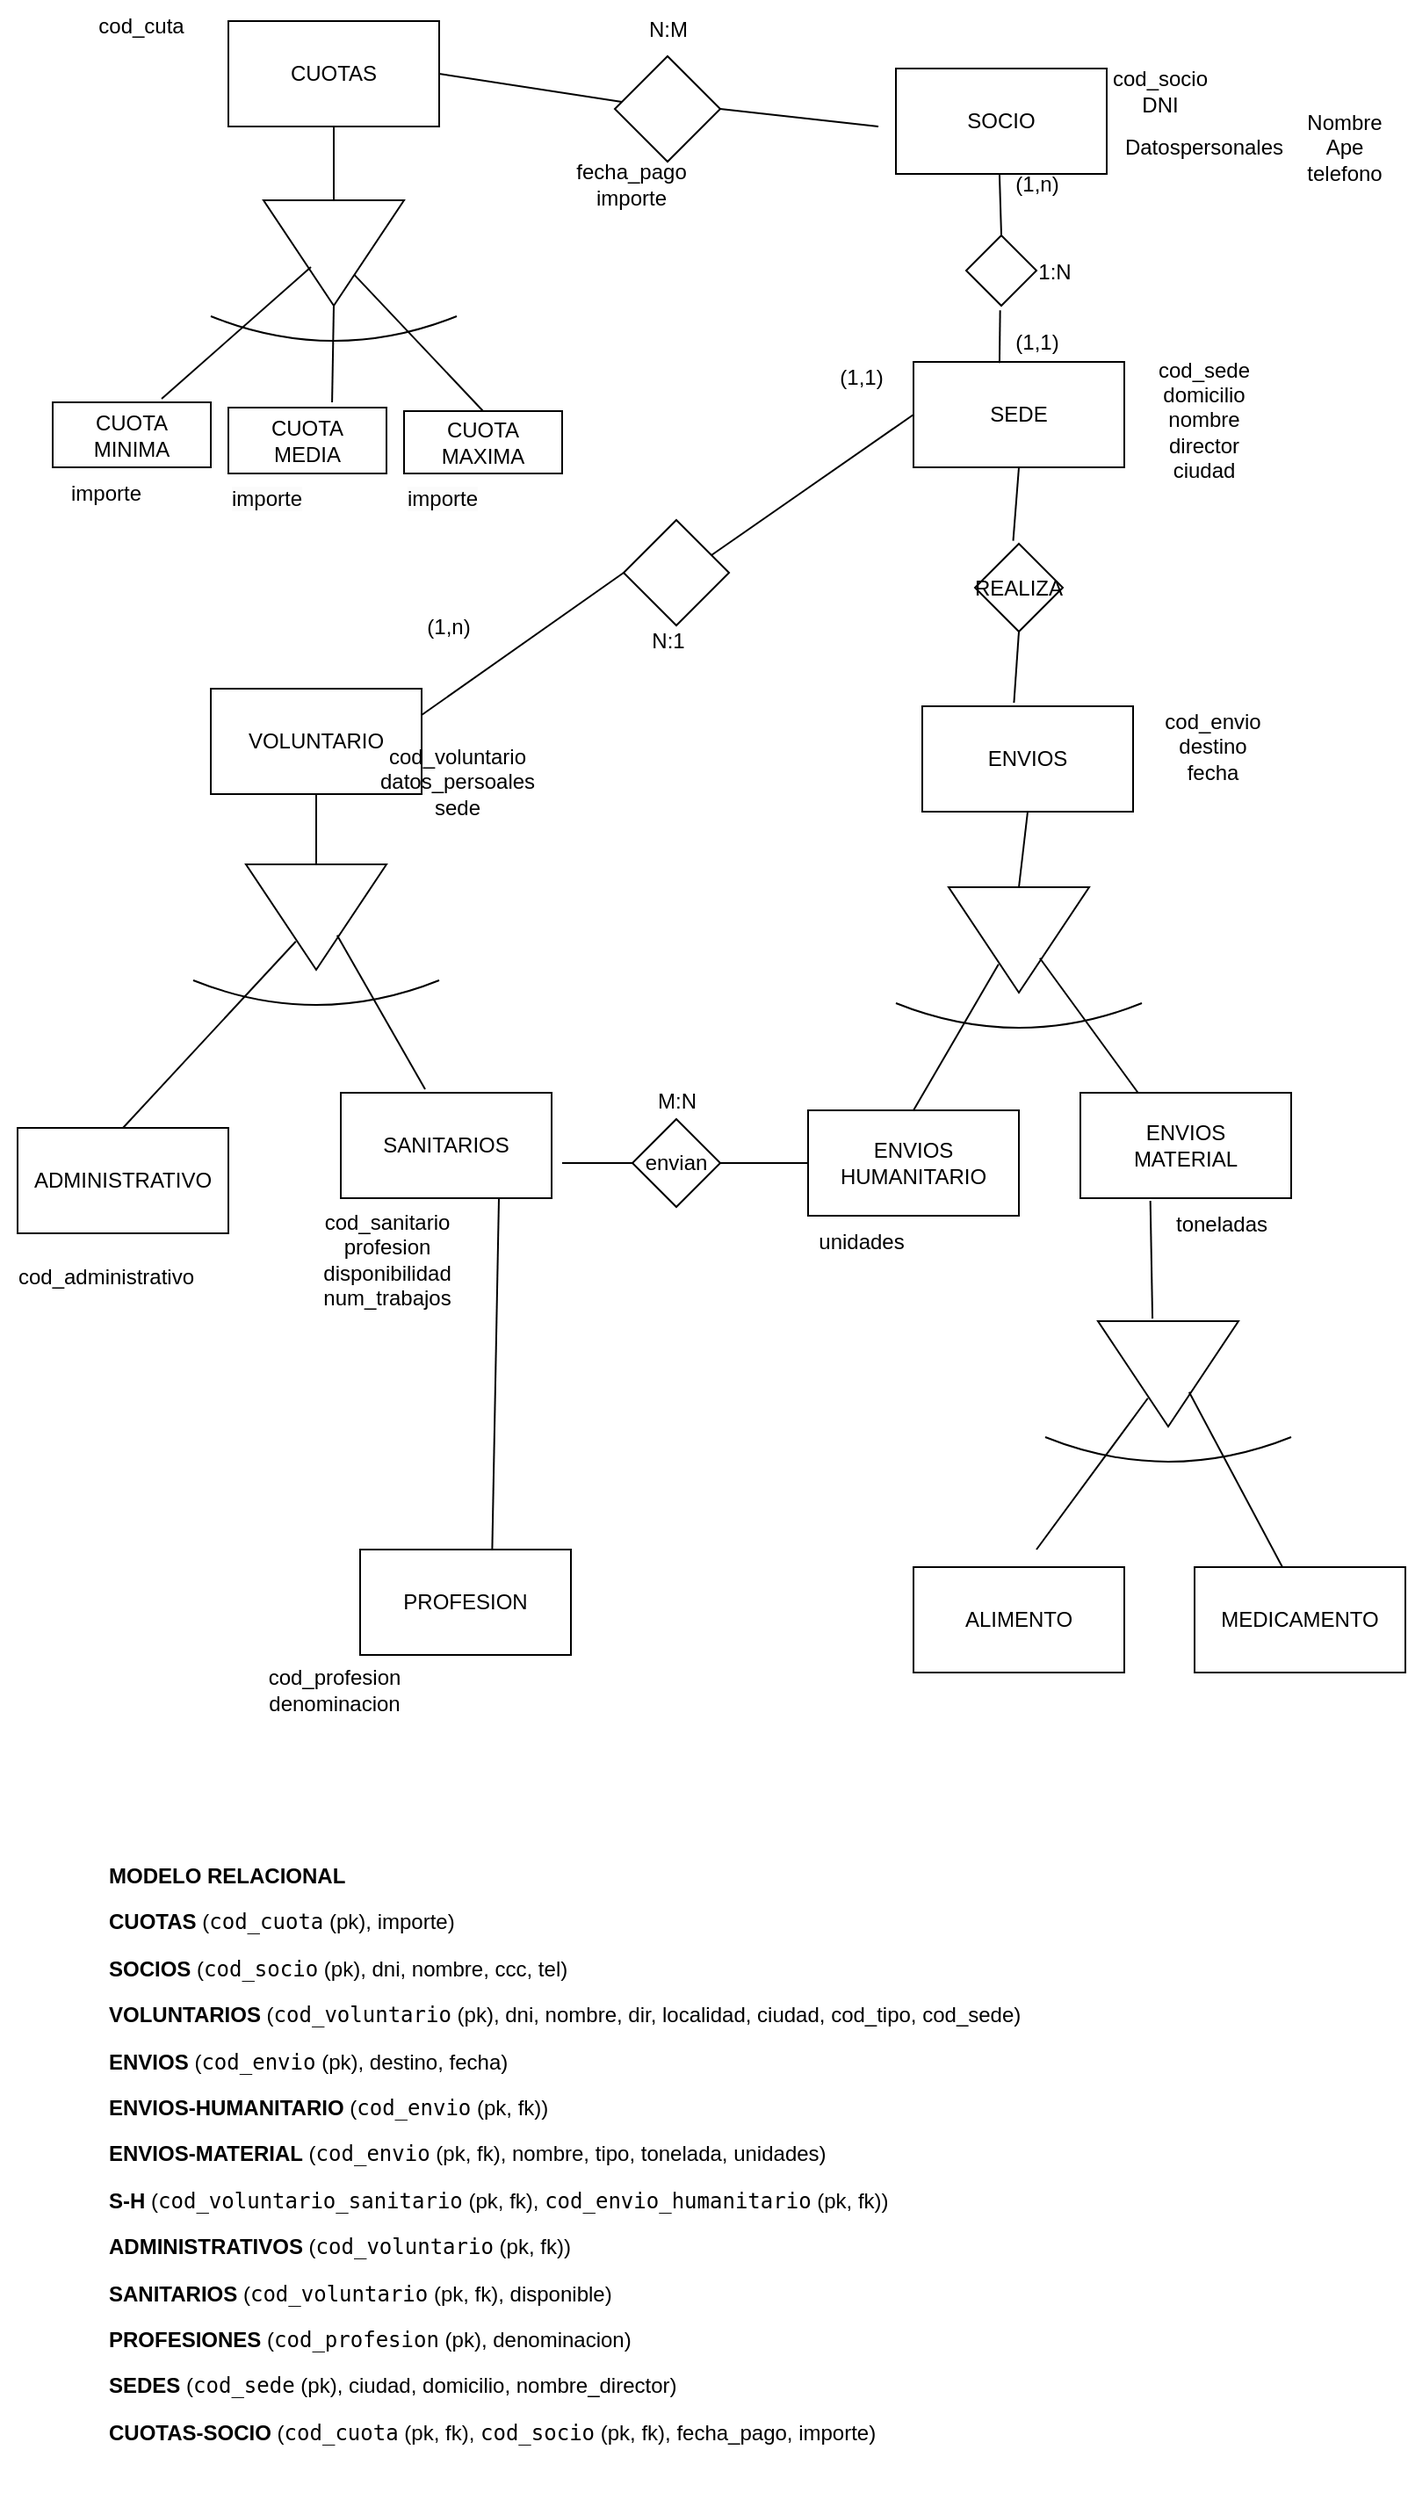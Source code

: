 <mxfile version="24.8.1">
  <diagram name="Página-1" id="DNf8KhPIsyBoa3wnYHWW">
    <mxGraphModel dx="794" dy="724" grid="1" gridSize="10" guides="1" tooltips="1" connect="1" arrows="1" fold="1" page="1" pageScale="1" pageWidth="827" pageHeight="1169" math="0" shadow="0">
      <root>
        <mxCell id="0" />
        <mxCell id="1" parent="0" />
        <mxCell id="5_Tohe4F2pMLkTHTM8Fo-1" value="SOCIO" style="whiteSpace=wrap;html=1;" vertex="1" parent="1">
          <mxGeometry x="520" y="67" width="120" height="60" as="geometry" />
        </mxCell>
        <mxCell id="5_Tohe4F2pMLkTHTM8Fo-3" value="SEDE" style="whiteSpace=wrap;html=1;" vertex="1" parent="1">
          <mxGeometry x="530" y="234" width="120" height="60" as="geometry" />
        </mxCell>
        <mxCell id="5_Tohe4F2pMLkTHTM8Fo-4" value="cod_sede&lt;div&gt;domicilio&lt;/div&gt;&lt;div&gt;nombre&lt;/div&gt;&lt;div&gt;director&lt;/div&gt;&lt;div&gt;ciudad&lt;/div&gt;" style="text;html=1;align=center;verticalAlign=middle;resizable=0;points=[];autosize=1;strokeColor=none;fillColor=none;" vertex="1" parent="1">
          <mxGeometry x="655" y="222" width="80" height="90" as="geometry" />
        </mxCell>
        <mxCell id="5_Tohe4F2pMLkTHTM8Fo-5" value="cod_socio&lt;div&gt;DNI&lt;/div&gt;" style="text;html=1;align=center;verticalAlign=middle;resizable=0;points=[];autosize=1;strokeColor=none;fillColor=none;" vertex="1" parent="1">
          <mxGeometry x="630" y="60" width="80" height="40" as="geometry" />
        </mxCell>
        <mxCell id="5_Tohe4F2pMLkTHTM8Fo-6" value="Datospersonales" style="text;html=1;align=center;verticalAlign=middle;resizable=0;points=[];autosize=1;strokeColor=none;fillColor=none;" vertex="1" parent="1">
          <mxGeometry x="640" y="97" width="110" height="30" as="geometry" />
        </mxCell>
        <mxCell id="5_Tohe4F2pMLkTHTM8Fo-7" value="Nombre&lt;div&gt;Ape&lt;/div&gt;&lt;div&gt;telefono&lt;/div&gt;" style="text;html=1;align=center;verticalAlign=middle;resizable=0;points=[];autosize=1;strokeColor=none;fillColor=none;" vertex="1" parent="1">
          <mxGeometry x="740" y="82" width="70" height="60" as="geometry" />
        </mxCell>
        <mxCell id="5_Tohe4F2pMLkTHTM8Fo-8" value="CUOTAS" style="whiteSpace=wrap;html=1;" vertex="1" parent="1">
          <mxGeometry x="140" y="40" width="120" height="60" as="geometry" />
        </mxCell>
        <mxCell id="5_Tohe4F2pMLkTHTM8Fo-9" value="" style="triangle;whiteSpace=wrap;html=1;direction=south;" vertex="1" parent="1">
          <mxGeometry x="160" y="142" width="80" height="60" as="geometry" />
        </mxCell>
        <mxCell id="5_Tohe4F2pMLkTHTM8Fo-10" value="CUOTA&lt;div&gt;MINIMA&lt;/div&gt;" style="whiteSpace=wrap;html=1;" vertex="1" parent="1">
          <mxGeometry x="40" y="257" width="90" height="37" as="geometry" />
        </mxCell>
        <mxCell id="5_Tohe4F2pMLkTHTM8Fo-11" value="CUOTA&lt;div&gt;MEDIA&lt;/div&gt;" style="whiteSpace=wrap;html=1;" vertex="1" parent="1">
          <mxGeometry x="140" y="260" width="90" height="37.5" as="geometry" />
        </mxCell>
        <mxCell id="5_Tohe4F2pMLkTHTM8Fo-12" value="CUOTA&lt;div&gt;MAXIMA&lt;/div&gt;" style="whiteSpace=wrap;html=1;" vertex="1" parent="1">
          <mxGeometry x="240" y="262" width="90" height="35.5" as="geometry" />
        </mxCell>
        <mxCell id="5_Tohe4F2pMLkTHTM8Fo-13" value="" style="rhombus;whiteSpace=wrap;html=1;" vertex="1" parent="1">
          <mxGeometry x="560" y="162" width="40" height="40" as="geometry" />
        </mxCell>
        <mxCell id="5_Tohe4F2pMLkTHTM8Fo-14" value="1:N" style="text;html=1;align=center;verticalAlign=middle;resizable=0;points=[];autosize=1;strokeColor=none;fillColor=none;" vertex="1" parent="1">
          <mxGeometry x="590" y="168" width="40" height="30" as="geometry" />
        </mxCell>
        <mxCell id="5_Tohe4F2pMLkTHTM8Fo-15" value="(1,1)" style="text;html=1;align=center;verticalAlign=middle;resizable=0;points=[];autosize=1;strokeColor=none;fillColor=none;" vertex="1" parent="1">
          <mxGeometry x="575" y="208" width="50" height="30" as="geometry" />
        </mxCell>
        <mxCell id="5_Tohe4F2pMLkTHTM8Fo-16" value="(1,n)" style="text;html=1;align=center;verticalAlign=middle;resizable=0;points=[];autosize=1;strokeColor=none;fillColor=none;" vertex="1" parent="1">
          <mxGeometry x="575" y="118" width="50" height="30" as="geometry" />
        </mxCell>
        <mxCell id="5_Tohe4F2pMLkTHTM8Fo-17" value="" style="endArrow=none;html=1;rounded=0;entryX=1;entryY=0.5;entryDx=0;entryDy=0;exitX=0.656;exitY=-0.08;exitDx=0;exitDy=0;exitPerimeter=0;" edge="1" parent="1" source="5_Tohe4F2pMLkTHTM8Fo-11" target="5_Tohe4F2pMLkTHTM8Fo-9">
          <mxGeometry width="50" height="50" relative="1" as="geometry">
            <mxPoint x="390" y="370" as="sourcePoint" />
            <mxPoint x="440" y="320" as="targetPoint" />
          </mxGeometry>
        </mxCell>
        <mxCell id="5_Tohe4F2pMLkTHTM8Fo-18" value="" style="endArrow=none;html=1;rounded=0;exitX=0.5;exitY=0;exitDx=0;exitDy=0;" edge="1" parent="1" source="5_Tohe4F2pMLkTHTM8Fo-12" target="5_Tohe4F2pMLkTHTM8Fo-9">
          <mxGeometry width="50" height="50" relative="1" as="geometry">
            <mxPoint x="280" y="260" as="sourcePoint" />
            <mxPoint x="440" y="320" as="targetPoint" />
          </mxGeometry>
        </mxCell>
        <mxCell id="5_Tohe4F2pMLkTHTM8Fo-19" value="" style="endArrow=none;html=1;rounded=0;exitX=0.689;exitY=-0.054;exitDx=0;exitDy=0;exitPerimeter=0;" edge="1" parent="1" source="5_Tohe4F2pMLkTHTM8Fo-10">
          <mxGeometry width="50" height="50" relative="1" as="geometry">
            <mxPoint x="390" y="370" as="sourcePoint" />
            <mxPoint x="187" y="180" as="targetPoint" />
          </mxGeometry>
        </mxCell>
        <mxCell id="5_Tohe4F2pMLkTHTM8Fo-21" value="" style="shape=dataStorage;whiteSpace=wrap;html=1;fixedSize=1;direction=north;" vertex="1" parent="1">
          <mxGeometry x="130" y="208" width="140" height="14" as="geometry" />
        </mxCell>
        <mxCell id="5_Tohe4F2pMLkTHTM8Fo-23" value="" style="endArrow=none;html=1;rounded=0;entryX=0.5;entryY=1;entryDx=0;entryDy=0;exitX=0;exitY=0.5;exitDx=0;exitDy=0;" edge="1" parent="1" source="5_Tohe4F2pMLkTHTM8Fo-9" target="5_Tohe4F2pMLkTHTM8Fo-8">
          <mxGeometry width="50" height="50" relative="1" as="geometry">
            <mxPoint x="440" y="330" as="sourcePoint" />
            <mxPoint x="490" y="280" as="targetPoint" />
          </mxGeometry>
        </mxCell>
        <mxCell id="5_Tohe4F2pMLkTHTM8Fo-24" value="" style="endArrow=none;html=1;rounded=0;entryX=0.079;entryY=0.294;entryDx=0;entryDy=0;entryPerimeter=0;exitX=0.5;exitY=0;exitDx=0;exitDy=0;" edge="1" parent="1" source="5_Tohe4F2pMLkTHTM8Fo-13" target="5_Tohe4F2pMLkTHTM8Fo-16">
          <mxGeometry width="50" height="50" relative="1" as="geometry">
            <mxPoint x="579" y="160" as="sourcePoint" />
            <mxPoint x="490" y="280" as="targetPoint" />
          </mxGeometry>
        </mxCell>
        <mxCell id="5_Tohe4F2pMLkTHTM8Fo-25" value="" style="endArrow=none;html=1;rounded=0;entryX=0.483;entryY=1.067;entryDx=0;entryDy=0;entryPerimeter=0;exitX=0.408;exitY=0.011;exitDx=0;exitDy=0;exitPerimeter=0;" edge="1" parent="1" source="5_Tohe4F2pMLkTHTM8Fo-3" target="5_Tohe4F2pMLkTHTM8Fo-13">
          <mxGeometry width="50" height="50" relative="1" as="geometry">
            <mxPoint x="560" y="240" as="sourcePoint" />
            <mxPoint x="610" y="190" as="targetPoint" />
          </mxGeometry>
        </mxCell>
        <mxCell id="5_Tohe4F2pMLkTHTM8Fo-26" value="VOLUNTARIO" style="whiteSpace=wrap;html=1;" vertex="1" parent="1">
          <mxGeometry x="130" y="420" width="120" height="60" as="geometry" />
        </mxCell>
        <mxCell id="5_Tohe4F2pMLkTHTM8Fo-27" value="" style="triangle;whiteSpace=wrap;html=1;direction=south;" vertex="1" parent="1">
          <mxGeometry x="150" y="520" width="80" height="60" as="geometry" />
        </mxCell>
        <mxCell id="5_Tohe4F2pMLkTHTM8Fo-28" value="" style="shape=dataStorage;whiteSpace=wrap;html=1;fixedSize=1;direction=north;" vertex="1" parent="1">
          <mxGeometry x="120" y="586" width="140" height="14" as="geometry" />
        </mxCell>
        <mxCell id="5_Tohe4F2pMLkTHTM8Fo-29" value="" style="endArrow=none;html=1;rounded=0;entryX=0.5;entryY=1;entryDx=0;entryDy=0;" edge="1" parent="1" source="5_Tohe4F2pMLkTHTM8Fo-27" target="5_Tohe4F2pMLkTHTM8Fo-26">
          <mxGeometry width="50" height="50" relative="1" as="geometry">
            <mxPoint x="260" y="242" as="sourcePoint" />
            <mxPoint x="260" y="200" as="targetPoint" />
          </mxGeometry>
        </mxCell>
        <mxCell id="5_Tohe4F2pMLkTHTM8Fo-30" value="SANITARIOS" style="whiteSpace=wrap;html=1;" vertex="1" parent="1">
          <mxGeometry x="204" y="650" width="120" height="60" as="geometry" />
        </mxCell>
        <mxCell id="5_Tohe4F2pMLkTHTM8Fo-31" value="ADMINISTRATIVO" style="whiteSpace=wrap;html=1;" vertex="1" parent="1">
          <mxGeometry x="20" y="670" width="120" height="60" as="geometry" />
        </mxCell>
        <mxCell id="5_Tohe4F2pMLkTHTM8Fo-32" value="" style="endArrow=none;html=1;rounded=0;exitX=0.731;exitY=0.645;exitDx=0;exitDy=0;exitPerimeter=0;entryX=0.5;entryY=0;entryDx=0;entryDy=0;" edge="1" parent="1" source="5_Tohe4F2pMLkTHTM8Fo-27" target="5_Tohe4F2pMLkTHTM8Fo-31">
          <mxGeometry width="50" height="50" relative="1" as="geometry">
            <mxPoint x="420" y="520" as="sourcePoint" />
            <mxPoint x="80" y="660" as="targetPoint" />
          </mxGeometry>
        </mxCell>
        <mxCell id="5_Tohe4F2pMLkTHTM8Fo-33" value="" style="endArrow=none;html=1;rounded=0;exitX=0.673;exitY=0.351;exitDx=0;exitDy=0;exitPerimeter=0;entryX=0.4;entryY=-0.033;entryDx=0;entryDy=0;entryPerimeter=0;" edge="1" parent="1" source="5_Tohe4F2pMLkTHTM8Fo-27" target="5_Tohe4F2pMLkTHTM8Fo-30">
          <mxGeometry width="50" height="50" relative="1" as="geometry">
            <mxPoint x="420" y="520" as="sourcePoint" />
            <mxPoint x="250" y="630" as="targetPoint" />
          </mxGeometry>
        </mxCell>
        <mxCell id="5_Tohe4F2pMLkTHTM8Fo-34" value="importe" style="text;html=1;align=center;verticalAlign=middle;resizable=0;points=[];autosize=1;strokeColor=none;fillColor=none;" vertex="1" parent="1">
          <mxGeometry x="40" y="294" width="60" height="30" as="geometry" />
        </mxCell>
        <mxCell id="5_Tohe4F2pMLkTHTM8Fo-35" value="&lt;span style=&quot;color: rgb(0, 0, 0); font-family: Helvetica; font-size: 12px; font-style: normal; font-variant-ligatures: normal; font-variant-caps: normal; font-weight: 400; letter-spacing: normal; orphans: 2; text-align: center; text-indent: 0px; text-transform: none; widows: 2; word-spacing: 0px; -webkit-text-stroke-width: 0px; white-space: nowrap; background-color: rgb(251, 251, 251); text-decoration-thickness: initial; text-decoration-style: initial; text-decoration-color: initial; display: inline !important; float: none;&quot;&gt;importe&lt;/span&gt;" style="text;whiteSpace=wrap;html=1;" vertex="1" parent="1">
          <mxGeometry x="140" y="297.5" width="70" height="40" as="geometry" />
        </mxCell>
        <mxCell id="5_Tohe4F2pMLkTHTM8Fo-36" value="&lt;span style=&quot;color: rgb(0, 0, 0); font-family: Helvetica; font-size: 12px; font-style: normal; font-variant-ligatures: normal; font-variant-caps: normal; font-weight: 400; letter-spacing: normal; orphans: 2; text-align: center; text-indent: 0px; text-transform: none; widows: 2; word-spacing: 0px; -webkit-text-stroke-width: 0px; white-space: nowrap; background-color: rgb(251, 251, 251); text-decoration-thickness: initial; text-decoration-style: initial; text-decoration-color: initial; display: inline !important; float: none;&quot;&gt;importe&lt;/span&gt;" style="text;whiteSpace=wrap;html=1;" vertex="1" parent="1">
          <mxGeometry x="240" y="297.5" width="70" height="40" as="geometry" />
        </mxCell>
        <mxCell id="5_Tohe4F2pMLkTHTM8Fo-37" value="" style="endArrow=none;html=1;rounded=0;exitX=1;exitY=0.5;exitDx=0;exitDy=0;" edge="1" parent="1" source="5_Tohe4F2pMLkTHTM8Fo-38">
          <mxGeometry width="50" height="50" relative="1" as="geometry">
            <mxPoint x="390" y="460" as="sourcePoint" />
            <mxPoint x="510" y="100" as="targetPoint" />
          </mxGeometry>
        </mxCell>
        <mxCell id="5_Tohe4F2pMLkTHTM8Fo-40" value="" style="endArrow=none;html=1;rounded=0;exitX=1;exitY=0.5;exitDx=0;exitDy=0;" edge="1" parent="1" source="5_Tohe4F2pMLkTHTM8Fo-8" target="5_Tohe4F2pMLkTHTM8Fo-38">
          <mxGeometry width="50" height="50" relative="1" as="geometry">
            <mxPoint x="260" y="70" as="sourcePoint" />
            <mxPoint x="510" y="100" as="targetPoint" />
          </mxGeometry>
        </mxCell>
        <mxCell id="5_Tohe4F2pMLkTHTM8Fo-38" value="" style="rhombus;whiteSpace=wrap;html=1;" vertex="1" parent="1">
          <mxGeometry x="360" y="60" width="60" height="60" as="geometry" />
        </mxCell>
        <mxCell id="5_Tohe4F2pMLkTHTM8Fo-41" value="N:M" style="text;html=1;align=center;verticalAlign=middle;resizable=0;points=[];autosize=1;strokeColor=none;fillColor=none;" vertex="1" parent="1">
          <mxGeometry x="365" y="30" width="50" height="30" as="geometry" />
        </mxCell>
        <mxCell id="5_Tohe4F2pMLkTHTM8Fo-42" value="fecha_pago&lt;div&gt;importe&lt;/div&gt;" style="text;html=1;align=center;verticalAlign=middle;resizable=0;points=[];autosize=1;strokeColor=none;fillColor=none;" vertex="1" parent="1">
          <mxGeometry x="324" y="113" width="90" height="40" as="geometry" />
        </mxCell>
        <mxCell id="5_Tohe4F2pMLkTHTM8Fo-43" value="" style="endArrow=none;html=1;rounded=0;exitX=1;exitY=0.25;exitDx=0;exitDy=0;entryX=0;entryY=0.5;entryDx=0;entryDy=0;" edge="1" parent="1" source="5_Tohe4F2pMLkTHTM8Fo-44" target="5_Tohe4F2pMLkTHTM8Fo-3">
          <mxGeometry width="50" height="50" relative="1" as="geometry">
            <mxPoint x="390" y="460" as="sourcePoint" />
            <mxPoint x="440" y="410" as="targetPoint" />
          </mxGeometry>
        </mxCell>
        <mxCell id="5_Tohe4F2pMLkTHTM8Fo-45" value="" style="endArrow=none;html=1;rounded=0;exitX=1;exitY=0.25;exitDx=0;exitDy=0;entryX=0;entryY=0.5;entryDx=0;entryDy=0;" edge="1" parent="1" source="5_Tohe4F2pMLkTHTM8Fo-26" target="5_Tohe4F2pMLkTHTM8Fo-44">
          <mxGeometry width="50" height="50" relative="1" as="geometry">
            <mxPoint x="250" y="435" as="sourcePoint" />
            <mxPoint x="530" y="264" as="targetPoint" />
          </mxGeometry>
        </mxCell>
        <mxCell id="5_Tohe4F2pMLkTHTM8Fo-44" value="" style="rhombus;whiteSpace=wrap;html=1;" vertex="1" parent="1">
          <mxGeometry x="365" y="324" width="60" height="60" as="geometry" />
        </mxCell>
        <mxCell id="5_Tohe4F2pMLkTHTM8Fo-46" value="(1,1)" style="text;html=1;align=center;verticalAlign=middle;resizable=0;points=[];autosize=1;strokeColor=none;fillColor=none;" vertex="1" parent="1">
          <mxGeometry x="475" y="228" width="50" height="30" as="geometry" />
        </mxCell>
        <mxCell id="5_Tohe4F2pMLkTHTM8Fo-47" value="(1,n)" style="text;html=1;align=center;verticalAlign=middle;resizable=0;points=[];autosize=1;strokeColor=none;fillColor=none;" vertex="1" parent="1">
          <mxGeometry x="240" y="370" width="50" height="30" as="geometry" />
        </mxCell>
        <mxCell id="5_Tohe4F2pMLkTHTM8Fo-48" value="cod_cuta" style="text;html=1;align=center;verticalAlign=middle;resizable=0;points=[];autosize=1;strokeColor=none;fillColor=none;" vertex="1" parent="1">
          <mxGeometry x="55" y="28" width="70" height="30" as="geometry" />
        </mxCell>
        <mxCell id="5_Tohe4F2pMLkTHTM8Fo-49" value="cod_sanitario&lt;div&gt;profesion&lt;/div&gt;&lt;div&gt;disponibilidad&lt;/div&gt;&lt;div&gt;num_trabajos&lt;/div&gt;" style="text;html=1;align=center;verticalAlign=middle;resizable=0;points=[];autosize=1;strokeColor=none;fillColor=none;" vertex="1" parent="1">
          <mxGeometry x="180" y="710" width="100" height="70" as="geometry" />
        </mxCell>
        <mxCell id="5_Tohe4F2pMLkTHTM8Fo-50" value="cod_administrativo" style="text;html=1;align=center;verticalAlign=middle;resizable=0;points=[];autosize=1;strokeColor=none;fillColor=none;" vertex="1" parent="1">
          <mxGeometry x="10" y="740" width="120" height="30" as="geometry" />
        </mxCell>
        <mxCell id="5_Tohe4F2pMLkTHTM8Fo-51" value="cod_voluntario&lt;div&gt;datos_persoales&lt;/div&gt;&lt;div&gt;sede&lt;/div&gt;" style="text;html=1;align=center;verticalAlign=middle;resizable=0;points=[];autosize=1;strokeColor=none;fillColor=none;" vertex="1" parent="1">
          <mxGeometry x="215" y="443" width="110" height="60" as="geometry" />
        </mxCell>
        <mxCell id="5_Tohe4F2pMLkTHTM8Fo-53" value="ENVIOS" style="whiteSpace=wrap;html=1;" vertex="1" parent="1">
          <mxGeometry x="535" y="430" width="120" height="60" as="geometry" />
        </mxCell>
        <mxCell id="5_Tohe4F2pMLkTHTM8Fo-55" value="" style="endArrow=none;html=1;rounded=0;entryX=0.5;entryY=1;entryDx=0;entryDy=0;exitX=0.435;exitY=-0.033;exitDx=0;exitDy=0;exitPerimeter=0;" edge="1" parent="1" source="5_Tohe4F2pMLkTHTM8Fo-54" target="5_Tohe4F2pMLkTHTM8Fo-3">
          <mxGeometry width="50" height="50" relative="1" as="geometry">
            <mxPoint x="510" y="650" as="sourcePoint" />
            <mxPoint x="560" y="600" as="targetPoint" />
          </mxGeometry>
        </mxCell>
        <mxCell id="5_Tohe4F2pMLkTHTM8Fo-56" value="" style="endArrow=none;html=1;rounded=0;entryX=0.5;entryY=1;entryDx=0;entryDy=0;exitX=0.435;exitY=-0.033;exitDx=0;exitDy=0;exitPerimeter=0;" edge="1" parent="1" source="5_Tohe4F2pMLkTHTM8Fo-53" target="5_Tohe4F2pMLkTHTM8Fo-54">
          <mxGeometry width="50" height="50" relative="1" as="geometry">
            <mxPoint x="587" y="428" as="sourcePoint" />
            <mxPoint x="590" y="294" as="targetPoint" />
          </mxGeometry>
        </mxCell>
        <mxCell id="5_Tohe4F2pMLkTHTM8Fo-54" value="REALIZA" style="rhombus;whiteSpace=wrap;html=1;" vertex="1" parent="1">
          <mxGeometry x="565" y="337.5" width="50" height="50" as="geometry" />
        </mxCell>
        <mxCell id="5_Tohe4F2pMLkTHTM8Fo-57" value="cod_envio&lt;div&gt;destino&lt;/div&gt;&lt;div&gt;fecha&lt;/div&gt;" style="text;html=1;align=center;verticalAlign=middle;resizable=0;points=[];autosize=1;strokeColor=none;fillColor=none;" vertex="1" parent="1">
          <mxGeometry x="660" y="423" width="80" height="60" as="geometry" />
        </mxCell>
        <mxCell id="5_Tohe4F2pMLkTHTM8Fo-58" value="" style="triangle;whiteSpace=wrap;html=1;direction=south;" vertex="1" parent="1">
          <mxGeometry x="550" y="533" width="80" height="60" as="geometry" />
        </mxCell>
        <mxCell id="5_Tohe4F2pMLkTHTM8Fo-59" value="" style="shape=dataStorage;whiteSpace=wrap;html=1;fixedSize=1;direction=north;" vertex="1" parent="1">
          <mxGeometry x="520" y="599" width="140" height="14" as="geometry" />
        </mxCell>
        <mxCell id="5_Tohe4F2pMLkTHTM8Fo-60" value="" style="endArrow=none;html=1;rounded=0;exitX=0.731;exitY=0.645;exitDx=0;exitDy=0;exitPerimeter=0;entryX=0.5;entryY=0;entryDx=0;entryDy=0;" edge="1" parent="1" source="5_Tohe4F2pMLkTHTM8Fo-58" target="5_Tohe4F2pMLkTHTM8Fo-65">
          <mxGeometry width="50" height="50" relative="1" as="geometry">
            <mxPoint x="820" y="533" as="sourcePoint" />
            <mxPoint x="500" y="653" as="targetPoint" />
          </mxGeometry>
        </mxCell>
        <mxCell id="5_Tohe4F2pMLkTHTM8Fo-61" value="" style="endArrow=none;html=1;rounded=0;exitX=0.673;exitY=0.351;exitDx=0;exitDy=0;exitPerimeter=0;entryX=0.5;entryY=0;entryDx=0;entryDy=0;" edge="1" parent="1" source="5_Tohe4F2pMLkTHTM8Fo-58">
          <mxGeometry width="50" height="50" relative="1" as="geometry">
            <mxPoint x="820" y="533" as="sourcePoint" />
            <mxPoint x="660" y="653" as="targetPoint" />
          </mxGeometry>
        </mxCell>
        <mxCell id="5_Tohe4F2pMLkTHTM8Fo-63" value="" style="endArrow=none;html=1;rounded=0;entryX=0.5;entryY=1;entryDx=0;entryDy=0;exitX=0;exitY=0.5;exitDx=0;exitDy=0;" edge="1" parent="1" source="5_Tohe4F2pMLkTHTM8Fo-58" target="5_Tohe4F2pMLkTHTM8Fo-53">
          <mxGeometry width="50" height="50" relative="1" as="geometry">
            <mxPoint x="510" y="650" as="sourcePoint" />
            <mxPoint x="560" y="600" as="targetPoint" />
          </mxGeometry>
        </mxCell>
        <mxCell id="5_Tohe4F2pMLkTHTM8Fo-64" value="ENVIOS&lt;div&gt;MATERIAL&lt;/div&gt;" style="whiteSpace=wrap;html=1;" vertex="1" parent="1">
          <mxGeometry x="625" y="650" width="120" height="60" as="geometry" />
        </mxCell>
        <mxCell id="5_Tohe4F2pMLkTHTM8Fo-65" value="ENVIOS&lt;div&gt;HUMANITARIO&lt;/div&gt;" style="whiteSpace=wrap;html=1;" vertex="1" parent="1">
          <mxGeometry x="470" y="660" width="120" height="60" as="geometry" />
        </mxCell>
        <mxCell id="5_Tohe4F2pMLkTHTM8Fo-67" value="toneladas" style="text;html=1;align=center;verticalAlign=middle;resizable=0;points=[];autosize=1;strokeColor=none;fillColor=none;" vertex="1" parent="1">
          <mxGeometry x="665" y="710" width="80" height="30" as="geometry" />
        </mxCell>
        <mxCell id="5_Tohe4F2pMLkTHTM8Fo-68" value="unidades" style="text;html=1;align=center;verticalAlign=middle;resizable=0;points=[];autosize=1;strokeColor=none;fillColor=none;" vertex="1" parent="1">
          <mxGeometry x="465" y="720" width="70" height="30" as="geometry" />
        </mxCell>
        <mxCell id="5_Tohe4F2pMLkTHTM8Fo-70" value="" style="endArrow=none;html=1;rounded=0;entryX=0;entryY=0.5;entryDx=0;entryDy=0;" edge="1" parent="1" source="5_Tohe4F2pMLkTHTM8Fo-69" target="5_Tohe4F2pMLkTHTM8Fo-65">
          <mxGeometry width="50" height="50" relative="1" as="geometry">
            <mxPoint x="330" y="690" as="sourcePoint" />
            <mxPoint x="460" y="700" as="targetPoint" />
          </mxGeometry>
        </mxCell>
        <mxCell id="5_Tohe4F2pMLkTHTM8Fo-71" value="" style="endArrow=none;html=1;rounded=0;entryX=0;entryY=0.5;entryDx=0;entryDy=0;" edge="1" parent="1" target="5_Tohe4F2pMLkTHTM8Fo-69">
          <mxGeometry width="50" height="50" relative="1" as="geometry">
            <mxPoint x="330" y="690" as="sourcePoint" />
            <mxPoint x="470" y="690" as="targetPoint" />
          </mxGeometry>
        </mxCell>
        <mxCell id="5_Tohe4F2pMLkTHTM8Fo-69" value="envian" style="rhombus;whiteSpace=wrap;html=1;" vertex="1" parent="1">
          <mxGeometry x="370" y="665" width="50" height="50" as="geometry" />
        </mxCell>
        <mxCell id="5_Tohe4F2pMLkTHTM8Fo-72" value="M:N" style="text;html=1;align=center;verticalAlign=middle;resizable=0;points=[];autosize=1;strokeColor=none;fillColor=none;" vertex="1" parent="1">
          <mxGeometry x="370" y="640" width="50" height="30" as="geometry" />
        </mxCell>
        <mxCell id="5_Tohe4F2pMLkTHTM8Fo-73" value="N:1" style="text;html=1;align=center;verticalAlign=middle;resizable=0;points=[];autosize=1;strokeColor=none;fillColor=none;" vertex="1" parent="1">
          <mxGeometry x="370" y="378" width="40" height="30" as="geometry" />
        </mxCell>
        <mxCell id="5_Tohe4F2pMLkTHTM8Fo-76" value="" style="triangle;whiteSpace=wrap;html=1;direction=south;" vertex="1" parent="1">
          <mxGeometry x="635" y="780" width="80" height="60" as="geometry" />
        </mxCell>
        <mxCell id="5_Tohe4F2pMLkTHTM8Fo-77" value="" style="shape=dataStorage;whiteSpace=wrap;html=1;fixedSize=1;direction=north;" vertex="1" parent="1">
          <mxGeometry x="605" y="846" width="140" height="14" as="geometry" />
        </mxCell>
        <mxCell id="5_Tohe4F2pMLkTHTM8Fo-78" value="" style="endArrow=none;html=1;rounded=0;exitX=0.731;exitY=0.645;exitDx=0;exitDy=0;exitPerimeter=0;" edge="1" parent="1" source="5_Tohe4F2pMLkTHTM8Fo-76">
          <mxGeometry width="50" height="50" relative="1" as="geometry">
            <mxPoint x="905" y="780" as="sourcePoint" />
            <mxPoint x="600" y="910" as="targetPoint" />
          </mxGeometry>
        </mxCell>
        <mxCell id="5_Tohe4F2pMLkTHTM8Fo-79" value="" style="endArrow=none;html=1;rounded=0;exitX=0.673;exitY=0.351;exitDx=0;exitDy=0;exitPerimeter=0;" edge="1" parent="1" source="5_Tohe4F2pMLkTHTM8Fo-76">
          <mxGeometry width="50" height="50" relative="1" as="geometry">
            <mxPoint x="905" y="780" as="sourcePoint" />
            <mxPoint x="740" y="920" as="targetPoint" />
          </mxGeometry>
        </mxCell>
        <mxCell id="5_Tohe4F2pMLkTHTM8Fo-80" value="" style="endArrow=none;html=1;rounded=0;exitX=0.332;exitY=1.025;exitDx=0;exitDy=0;exitPerimeter=0;entryX=-0.024;entryY=0.612;entryDx=0;entryDy=0;entryPerimeter=0;" edge="1" parent="1" source="5_Tohe4F2pMLkTHTM8Fo-64" target="5_Tohe4F2pMLkTHTM8Fo-76">
          <mxGeometry width="50" height="50" relative="1" as="geometry">
            <mxPoint x="410" y="610" as="sourcePoint" />
            <mxPoint x="460" y="560" as="targetPoint" />
          </mxGeometry>
        </mxCell>
        <mxCell id="5_Tohe4F2pMLkTHTM8Fo-82" value="ALIMENTO" style="whiteSpace=wrap;html=1;" vertex="1" parent="1">
          <mxGeometry x="530" y="920" width="120" height="60" as="geometry" />
        </mxCell>
        <mxCell id="5_Tohe4F2pMLkTHTM8Fo-83" value="MEDICAMENTO" style="whiteSpace=wrap;html=1;" vertex="1" parent="1">
          <mxGeometry x="690" y="920" width="120" height="60" as="geometry" />
        </mxCell>
        <mxCell id="5_Tohe4F2pMLkTHTM8Fo-84" value="" style="endArrow=none;html=1;rounded=0;entryX=0.75;entryY=1;entryDx=0;entryDy=0;" edge="1" parent="1" target="5_Tohe4F2pMLkTHTM8Fo-30">
          <mxGeometry width="50" height="50" relative="1" as="geometry">
            <mxPoint x="290" y="920" as="sourcePoint" />
            <mxPoint x="460" y="840" as="targetPoint" />
          </mxGeometry>
        </mxCell>
        <mxCell id="5_Tohe4F2pMLkTHTM8Fo-85" value="PROFESION" style="whiteSpace=wrap;html=1;container=1;" vertex="1" parent="1">
          <mxGeometry x="215" y="910" width="120" height="60" as="geometry" />
        </mxCell>
        <mxCell id="5_Tohe4F2pMLkTHTM8Fo-86" value="cod_profesion&lt;div&gt;denominacion&lt;/div&gt;" style="text;html=1;align=center;verticalAlign=middle;resizable=0;points=[];autosize=1;strokeColor=none;fillColor=none;" vertex="1" parent="1">
          <mxGeometry x="150" y="970" width="100" height="40" as="geometry" />
        </mxCell>
        <mxCell id="5_Tohe4F2pMLkTHTM8Fo-90" value="&lt;p&gt;&lt;strong&gt;MODELO RELACIONAL&lt;/strong&gt;&lt;/p&gt;&lt;p&gt;&lt;strong&gt;CUOTAS&lt;/strong&gt; (&lt;code&gt;cod_cuota&lt;/code&gt; (pk), importe)&lt;/p&gt;&lt;p&gt;&lt;strong&gt;SOCIOS&lt;/strong&gt; (&lt;code&gt;cod_socio&lt;/code&gt; (pk), dni, nombre, ccc, tel)&lt;/p&gt;&lt;p&gt;&lt;strong&gt;VOLUNTARIOS&lt;/strong&gt; (&lt;code&gt;cod_voluntario&lt;/code&gt; (pk), dni, nombre, dir, localidad, ciudad, cod_tipo, cod_sede)&lt;/p&gt;&lt;p&gt;&lt;strong&gt;ENVIOS&lt;/strong&gt; (&lt;code&gt;cod_envio&lt;/code&gt; (pk), destino, fecha)&lt;/p&gt;&lt;p&gt;&lt;strong&gt;ENVIOS-HUMANITARIO&lt;/strong&gt; (&lt;code&gt;cod_envio&lt;/code&gt; (pk, fk))&lt;/p&gt;&lt;p&gt;&lt;strong&gt;ENVIOS-MATERIAL&lt;/strong&gt; (&lt;code&gt;cod_envio&lt;/code&gt; (pk, fk), nombre, tipo, tonelada, unidades)&lt;/p&gt;&lt;p&gt;&lt;strong&gt;S-H&lt;/strong&gt; (&lt;code&gt;cod_voluntario_sanitario&lt;/code&gt; (pk, fk), &lt;code&gt;cod_envio_humanitario&lt;/code&gt; (pk, fk))&lt;/p&gt;&lt;p&gt;&lt;strong&gt;ADMINISTRATIVOS&lt;/strong&gt; (&lt;code&gt;cod_voluntario&lt;/code&gt; (pk, fk))&lt;/p&gt;&lt;p&gt;&lt;strong&gt;SANITARIOS&lt;/strong&gt; (&lt;code&gt;cod_voluntario&lt;/code&gt; (pk, fk), disponible)&lt;/p&gt;&lt;p&gt;&lt;strong&gt;PROFESIONES&lt;/strong&gt; (&lt;code&gt;cod_profesion&lt;/code&gt; (pk), denominacion)&lt;/p&gt;&lt;p&gt;&lt;strong&gt;SEDES&lt;/strong&gt; (&lt;code&gt;cod_sede&lt;/code&gt; (pk), ciudad, domicilio, nombre_director)&lt;/p&gt;&lt;p&gt;&lt;strong&gt;CUOTAS-SOCIO&lt;/strong&gt; (&lt;code&gt;cod_cuota&lt;/code&gt; (pk, fk), &lt;code&gt;cod_socio&lt;/code&gt; (pk, fk), fecha_pago, importe)&lt;/p&gt;" style="text;whiteSpace=wrap;html=1;" vertex="1" parent="1">
          <mxGeometry x="70" y="1070" width="570" height="380" as="geometry" />
        </mxCell>
      </root>
    </mxGraphModel>
  </diagram>
</mxfile>
